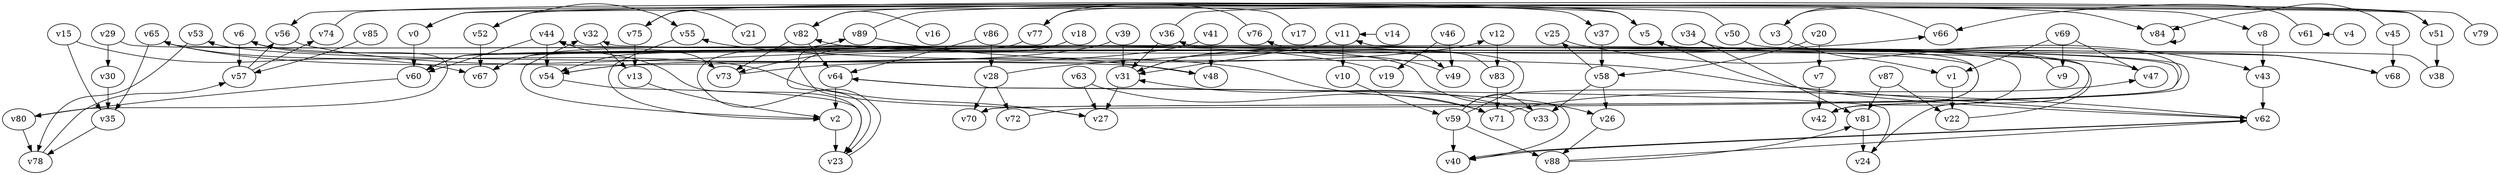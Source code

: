 // Benchmark game 134 - 90 vertices
digraph G {
    v0 [name="v0", player=1, target=1];
    v1 [name="v1", player=0, target=1];
    v2 [name="v2", player=0, target=1];
    v3 [name="v3", player=0];
    v4 [name="v4", player=0];
    v5 [name="v5", player=0];
    v6 [name="v6", player=1];
    v7 [name="v7", player=0];
    v8 [name="v8", player=0];
    v9 [name="v9", player=0];
    v10 [name="v10", player=0];
    v11 [name="v11", player=0];
    v12 [name="v12", player=0, target=1];
    v13 [name="v13", player=0];
    v14 [name="v14", player=0, target=1];
    v15 [name="v15", player=1];
    v16 [name="v16", player=0];
    v17 [name="v17", player=0];
    v18 [name="v18", player=0];
    v19 [name="v19", player=0];
    v20 [name="v20", player=0];
    v21 [name="v21", player=1];
    v22 [name="v22", player=1];
    v23 [name="v23", player=0];
    v24 [name="v24", player=0, target=1];
    v25 [name="v25", player=1];
    v26 [name="v26", player=1];
    v27 [name="v27", player=1, target=1];
    v28 [name="v28", player=0];
    v29 [name="v29", player=1];
    v30 [name="v30", player=0];
    v31 [name="v31", player=0];
    v32 [name="v32", player=0];
    v33 [name="v33", player=1, target=1];
    v34 [name="v34", player=1, target=1];
    v35 [name="v35", player=0];
    v36 [name="v36", player=1];
    v37 [name="v37", player=1];
    v38 [name="v38", player=1];
    v39 [name="v39", player=0, target=1];
    v40 [name="v40", player=0];
    v41 [name="v41", player=1];
    v42 [name="v42", player=0];
    v43 [name="v43", player=0];
    v44 [name="v44", player=1];
    v45 [name="v45", player=1];
    v46 [name="v46", player=1];
    v47 [name="v47", player=0];
    v48 [name="v48", player=1];
    v49 [name="v49", player=1];
    v50 [name="v50", player=1];
    v51 [name="v51", player=1];
    v52 [name="v52", player=0];
    v53 [name="v53", player=0];
    v54 [name="v54", player=1];
    v55 [name="v55", player=0];
    v56 [name="v56", player=0, target=1];
    v57 [name="v57", player=1, target=1];
    v58 [name="v58", player=0];
    v59 [name="v59", player=0];
    v60 [name="v60", player=1];
    v61 [name="v61", player=0];
    v62 [name="v62", player=0, target=1];
    v63 [name="v63", player=1];
    v64 [name="v64", player=1];
    v65 [name="v65", player=0, target=1];
    v66 [name="v66", player=1];
    v67 [name="v67", player=0];
    v68 [name="v68", player=0];
    v69 [name="v69", player=1];
    v70 [name="v70", player=0];
    v71 [name="v71", player=1];
    v72 [name="v72", player=0];
    v73 [name="v73", player=1];
    v74 [name="v74", player=0];
    v75 [name="v75", player=1];
    v76 [name="v76", player=1];
    v77 [name="v77", player=1];
    v78 [name="v78", player=1];
    v79 [name="v79", player=1];
    v80 [name="v80", player=1];
    v81 [name="v81", player=1];
    v82 [name="v82", player=1];
    v83 [name="v83", player=1];
    v84 [name="v84", player=1];
    v85 [name="v85", player=1];
    v86 [name="v86", player=1];
    v87 [name="v87", player=0];
    v88 [name="v88", player=1];
    v89 [name="v89", player=0, target=1];

    v0 -> v60;
    v1 -> v22;
    v2 -> v23;
    v3 -> v84 [constraint="time % 3 == 0"];
    v4 -> v61 [constraint="time == 5"];
    v5 -> v82 [constraint="time >= 14"];
    v6 -> v26 [constraint="time >= 5"];
    v7 -> v42;
    v8 -> v43;
    v9 -> v60 [constraint="time == 11"];
    v10 -> v59 [constraint="time % 5 == 3"];
    v11 -> v10;
    v12 -> v83;
    v13 -> v2 [constraint="time <= 24"];
    v14 -> v11 [constraint="time <= 8"];
    v15 -> v67 [constraint="time <= 10"];
    v16 -> v82 [constraint="time >= 8"];
    v17 -> v77 [constraint="time >= 10"];
    v18 -> v27 [constraint="time % 3 == 1"];
    v19 -> v65 [constraint="time % 2 == 1"];
    v20 -> v7;
    v21 -> v75 [constraint="time % 5 == 1"];
    v22 -> v11 [constraint="(time >= 6) && (time <= 25)"];
    v23 -> v44 [constraint="time % 2 == 0"];
    v24 -> v64 [constraint="time == 15"];
    v25 -> v43 [constraint="time == 3"];
    v26 -> v88;
    v27 -> v65 [constraint="time <= 12"];
    v28 -> v70;
    v29 -> v24 [constraint="time == 17"];
    v30 -> v35;
    v31 -> v49 [constraint="time % 4 == 0"];
    v32 -> v13 [constraint="time % 6 == 0"];
    v33 -> v31 [constraint="time % 4 == 0"];
    v34 -> v70 [constraint="time <= 10"];
    v35 -> v78;
    v36 -> v51 [constraint="time >= 6"];
    v37 -> v58;
    v38 -> v60 [constraint="time <= 19"];
    v39 -> v31;
    v40 -> v62 [constraint="time % 2 == 0"];
    v41 -> v54 [constraint="time == 12"];
    v42 -> v5 [constraint="time == 18"];
    v43 -> v62;
    v44 -> v60 [constraint="time % 2 == 0"];
    v45 -> v68;
    v46 -> v49;
    v47 -> v82 [constraint="time == 10"];
    v48 -> v53 [constraint="time >= 15"];
    v49 -> v76 [constraint="time % 6 == 5"];
    v50 -> v0 [constraint="time == 0"];
    v51 -> v38;
    v52 -> v55 [constraint="time % 5 == 0"];
    v53 -> v78 [constraint="(time % 2 == 0) || (time % 5 == 2)"];
    v54 -> v23 [constraint="time % 3 == 0"];
    v55 -> v2 [constraint="(time % 3 == 1) || (time % 3 == 1)"];
    v56 -> v71 [constraint="time >= 1"];
    v57 -> v74 [constraint="time == 7"];
    v58 -> v25 [constraint="time % 3 == 0"];
    v59 -> v33 [constraint="time % 3 == 2"];
    v60 -> v80 [constraint="time % 6 == 0"];
    v61 -> v66 [constraint="time % 2 == 1"];
    v62 -> v40 [constraint="time % 6 == 3"];
    v63 -> v27;
    v64 -> v40 [constraint="time % 6 == 3"];
    v65 -> v35 [constraint="time % 3 == 0"];
    v66 -> v3 [constraint="time == 18"];
    v67 -> v73 [constraint="time % 4 == 2"];
    v68 -> v67 [constraint="time >= 1"];
    v69 -> v1;
    v70 -> v44 [constraint="time % 6 == 3"];
    v71 -> v47 [constraint="time == 7"];
    v72 -> v32 [constraint="time >= 10"];
    v73 -> v12 [constraint="time >= 14"];
    v74 -> v5 [constraint="time % 4 == 1"];
    v75 -> v37 [constraint="(time >= 4) && (time <= 16)"];
    v76 -> v77 [constraint="time >= 15"];
    v77 -> v23 [constraint="time == 5"];
    v78 -> v57 [constraint="time >= 13"];
    v79 -> v56 [constraint="time % 3 == 1"];
    v80 -> v6 [constraint="time == 20"];
    v81 -> v24;
    v82 -> v64;
    v83 -> v71;
    v84 -> v84 [constraint="time == 15"];
    v85 -> v57 [constraint="time % 2 == 0"];
    v86 -> v28;
    v87 -> v22;
    v88 -> v62 [constraint="time <= 18"];
    v89 -> v8 [constraint="time == 10"];
    v58 -> v33;
    v80 -> v78;
    v34 -> v81 [constraint="time % 2 == 0"];
    v3 -> v1 [constraint="time <= 7"];
    v29 -> v30;
    v87 -> v81;
    v15 -> v35 [constraint="time >= 10"];
    v2 -> v32 [constraint="time <= 7"];
    v11 -> v31 [constraint="time >= 13"];
    v82 -> v73;
    v45 -> v84 [constraint="time % 2 == 0"];
    v59 -> v62 [constraint="time <= 13"];
    v36 -> v31 [constraint="time % 5 == 2"];
    v41 -> v48;
    v39 -> v54 [constraint="time % 2 == 1"];
    v88 -> v81 [constraint="time % 3 == 0"];
    v50 -> v42 [constraint="time % 5 == 2"];
    v62 -> v5 [constraint="time <= 25"];
    v75 -> v13;
    v59 -> v88;
    v23 -> v89 [constraint="time % 2 == 0"];
    v28 -> v66 [constraint="time <= 17"];
    v44 -> v54;
    v60 -> v68 [constraint="time % 6 == 3"];
    v69 -> v9;
    v51 -> v52 [constraint="time % 6 == 0"];
    v49 -> v73 [constraint="time >= 14"];
    v20 -> v58 [constraint="time <= 5"];
    v86 -> v64 [constraint="time >= 7"];
    v89 -> v48 [constraint="time == 9"];
    v68 -> v54 [constraint="time == 19"];
    v57 -> v56 [constraint="time % 4 == 3"];
    v62 -> v55 [constraint="time == 20"];
    v64 -> v2;
    v59 -> v40;
    v52 -> v67;
    v83 -> v31 [constraint="time >= 4"];
    v28 -> v72;
    v59 -> v36 [constraint="time % 3 == 1"];
    v63 -> v71 [constraint="time % 4 == 3"];
    v6 -> v57;
    v69 -> v47;
    v51 -> v0 [constraint="time >= 13"];
    v46 -> v19;
    v58 -> v26;
    v31 -> v27;
    v42 -> v65 [constraint="time >= 11"];
}
